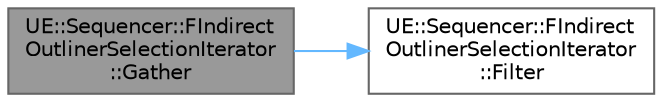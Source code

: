 digraph "UE::Sequencer::FIndirectOutlinerSelectionIterator::Gather"
{
 // INTERACTIVE_SVG=YES
 // LATEX_PDF_SIZE
  bgcolor="transparent";
  edge [fontname=Helvetica,fontsize=10,labelfontname=Helvetica,labelfontsize=10];
  node [fontname=Helvetica,fontsize=10,shape=box,height=0.2,width=0.4];
  rankdir="LR";
  Node1 [id="Node000001",label="UE::Sequencer::FIndirect\lOutlinerSelectionIterator\l::Gather",height=0.2,width=0.4,color="gray40", fillcolor="grey60", style="filled", fontcolor="black",tooltip="Gather all the view models contained in this iterator into the specified container."];
  Node1 -> Node2 [id="edge1_Node000001_Node000002",color="steelblue1",style="solid",tooltip=" "];
  Node2 [id="Node000002",label="UE::Sequencer::FIndirect\lOutlinerSelectionIterator\l::Filter",height=0.2,width=0.4,color="grey40", fillcolor="white", style="filled",URL="$dd/dad/structUE_1_1Sequencer_1_1FIndirectOutlinerSelectionIterator.html#af1e8f700957225f6752c88f33ea736a3",tooltip="Turn this iterator into a filtered iterator that only visits the specified viewmodel or extension typ..."];
}

